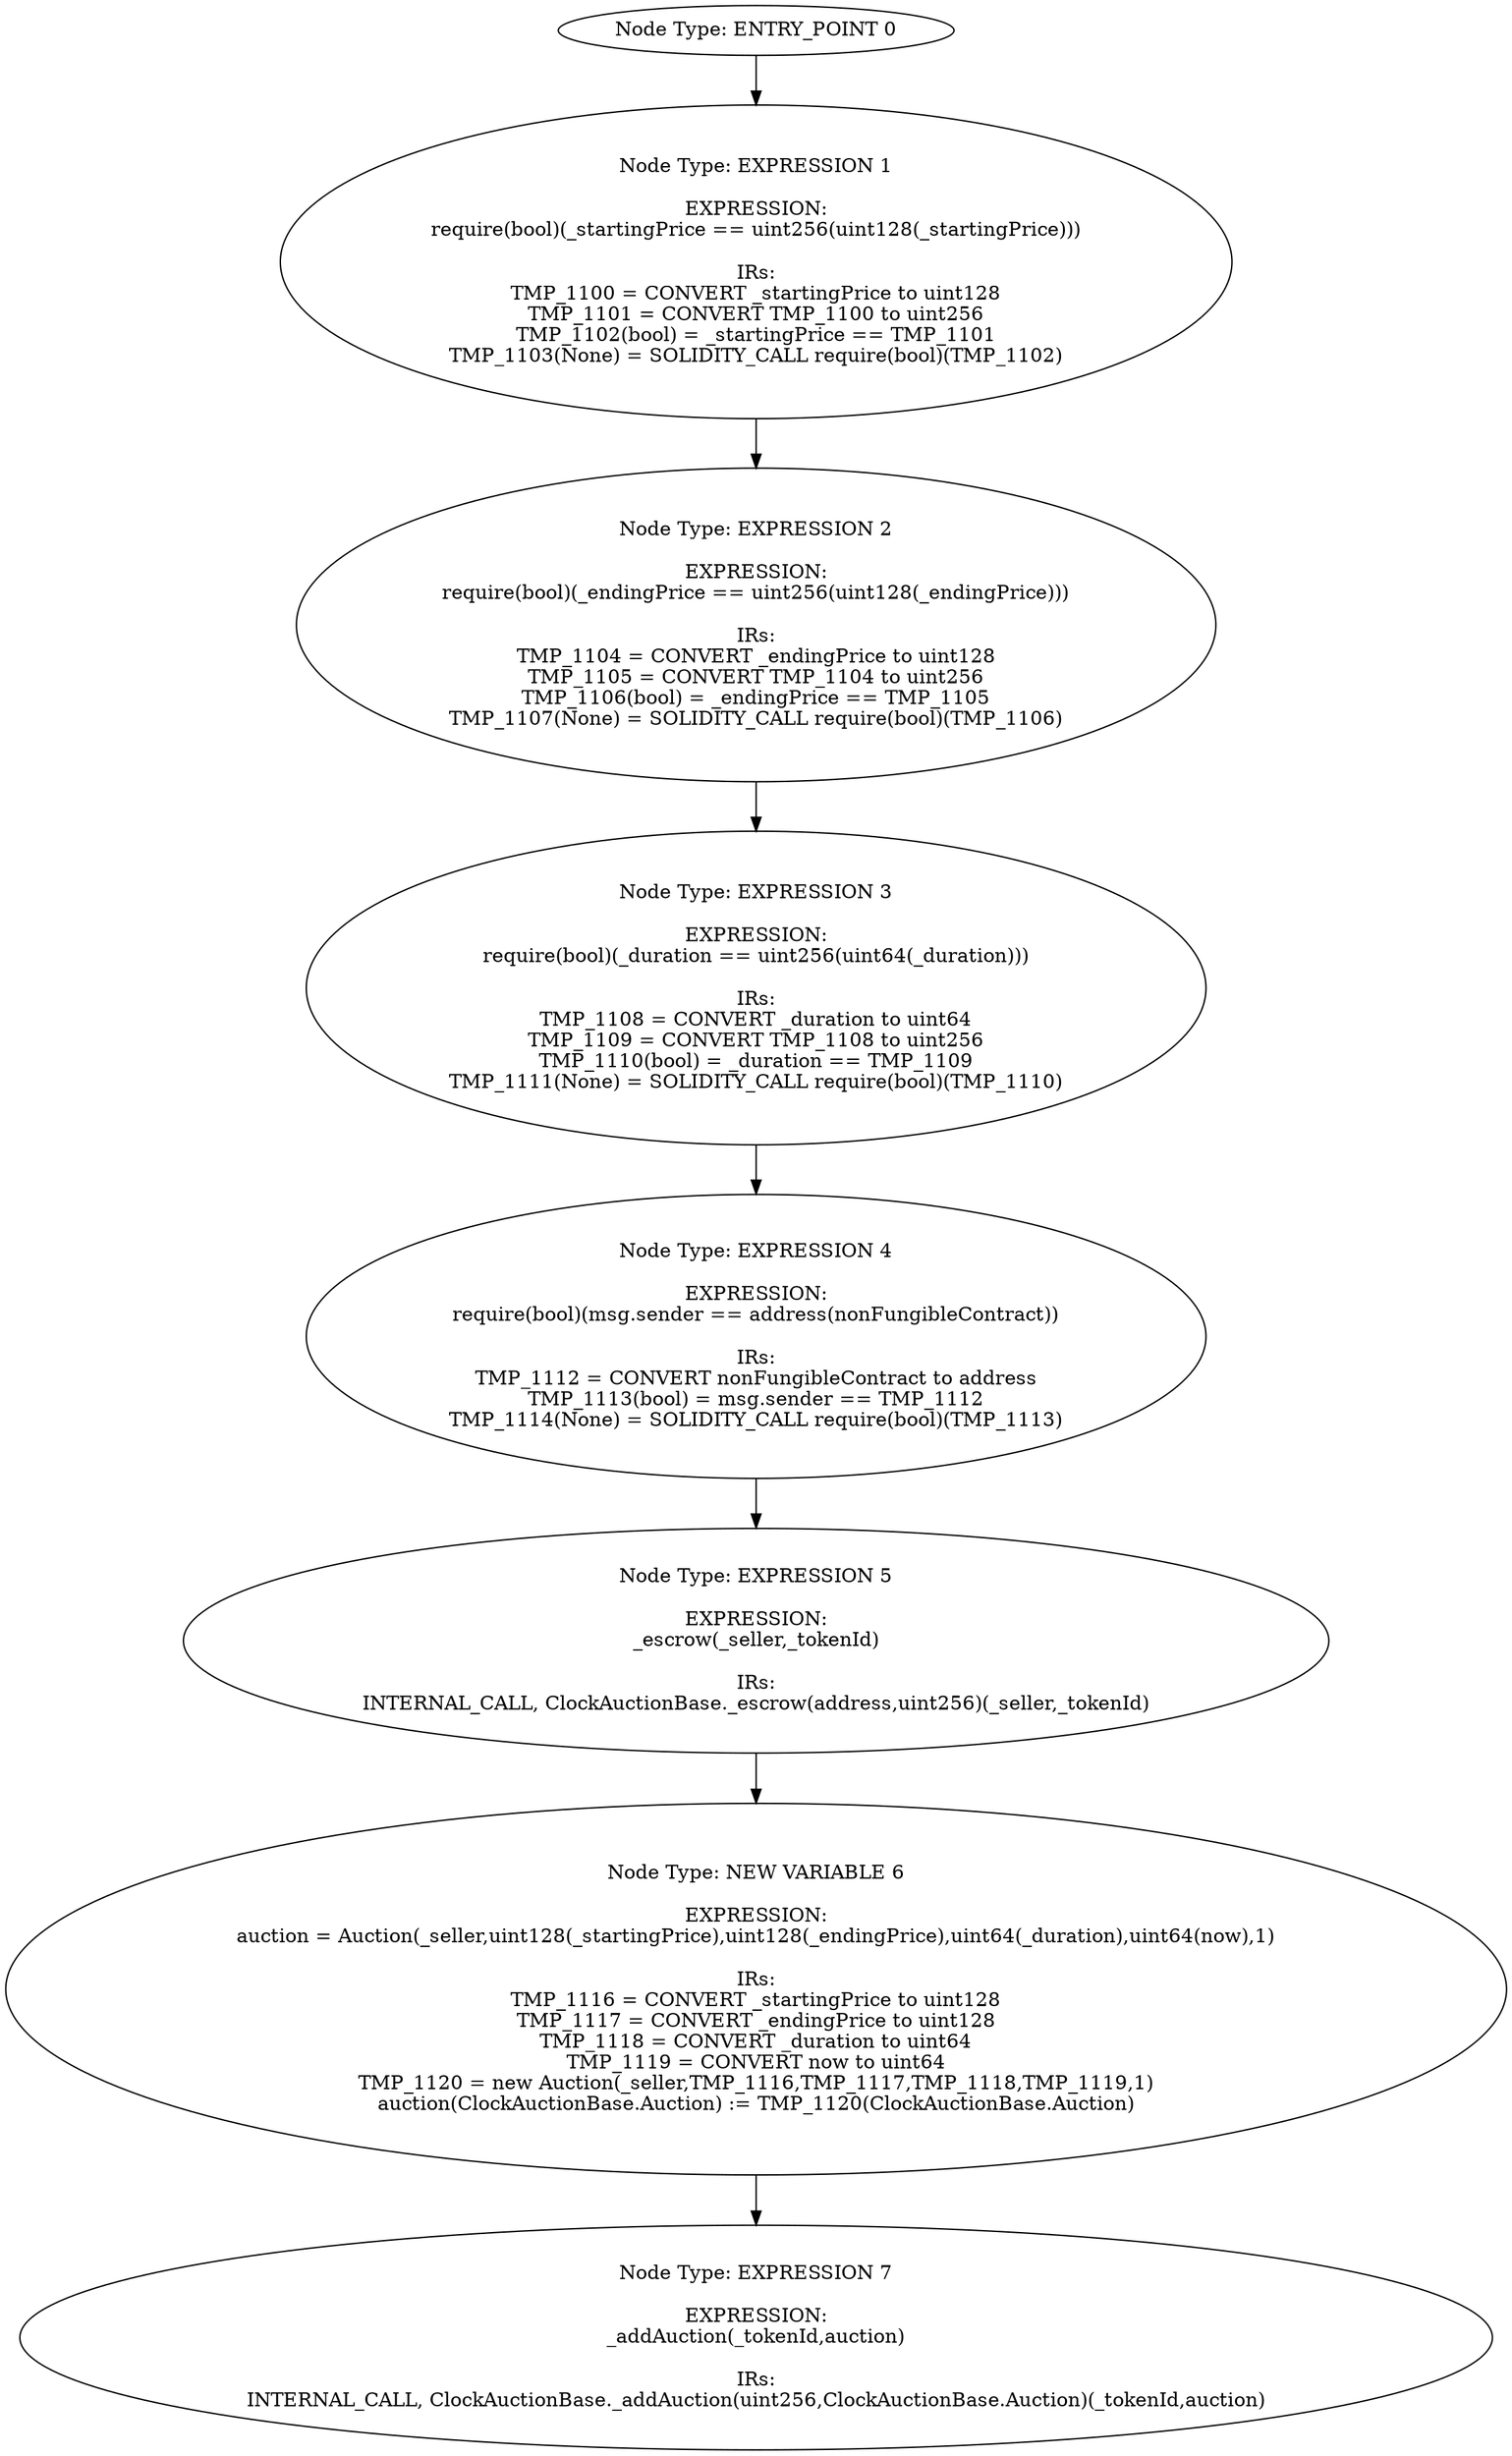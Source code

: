 digraph{
0[label="Node Type: ENTRY_POINT 0
"];
0->1;
1[label="Node Type: EXPRESSION 1

EXPRESSION:
require(bool)(_startingPrice == uint256(uint128(_startingPrice)))

IRs:
TMP_1100 = CONVERT _startingPrice to uint128
TMP_1101 = CONVERT TMP_1100 to uint256
TMP_1102(bool) = _startingPrice == TMP_1101
TMP_1103(None) = SOLIDITY_CALL require(bool)(TMP_1102)"];
1->2;
2[label="Node Type: EXPRESSION 2

EXPRESSION:
require(bool)(_endingPrice == uint256(uint128(_endingPrice)))

IRs:
TMP_1104 = CONVERT _endingPrice to uint128
TMP_1105 = CONVERT TMP_1104 to uint256
TMP_1106(bool) = _endingPrice == TMP_1105
TMP_1107(None) = SOLIDITY_CALL require(bool)(TMP_1106)"];
2->3;
3[label="Node Type: EXPRESSION 3

EXPRESSION:
require(bool)(_duration == uint256(uint64(_duration)))

IRs:
TMP_1108 = CONVERT _duration to uint64
TMP_1109 = CONVERT TMP_1108 to uint256
TMP_1110(bool) = _duration == TMP_1109
TMP_1111(None) = SOLIDITY_CALL require(bool)(TMP_1110)"];
3->4;
4[label="Node Type: EXPRESSION 4

EXPRESSION:
require(bool)(msg.sender == address(nonFungibleContract))

IRs:
TMP_1112 = CONVERT nonFungibleContract to address
TMP_1113(bool) = msg.sender == TMP_1112
TMP_1114(None) = SOLIDITY_CALL require(bool)(TMP_1113)"];
4->5;
5[label="Node Type: EXPRESSION 5

EXPRESSION:
_escrow(_seller,_tokenId)

IRs:
INTERNAL_CALL, ClockAuctionBase._escrow(address,uint256)(_seller,_tokenId)"];
5->6;
6[label="Node Type: NEW VARIABLE 6

EXPRESSION:
auction = Auction(_seller,uint128(_startingPrice),uint128(_endingPrice),uint64(_duration),uint64(now),1)

IRs:
TMP_1116 = CONVERT _startingPrice to uint128
TMP_1117 = CONVERT _endingPrice to uint128
TMP_1118 = CONVERT _duration to uint64
TMP_1119 = CONVERT now to uint64
TMP_1120 = new Auction(_seller,TMP_1116,TMP_1117,TMP_1118,TMP_1119,1)
auction(ClockAuctionBase.Auction) := TMP_1120(ClockAuctionBase.Auction)"];
6->7;
7[label="Node Type: EXPRESSION 7

EXPRESSION:
_addAuction(_tokenId,auction)

IRs:
INTERNAL_CALL, ClockAuctionBase._addAuction(uint256,ClockAuctionBase.Auction)(_tokenId,auction)"];
}
